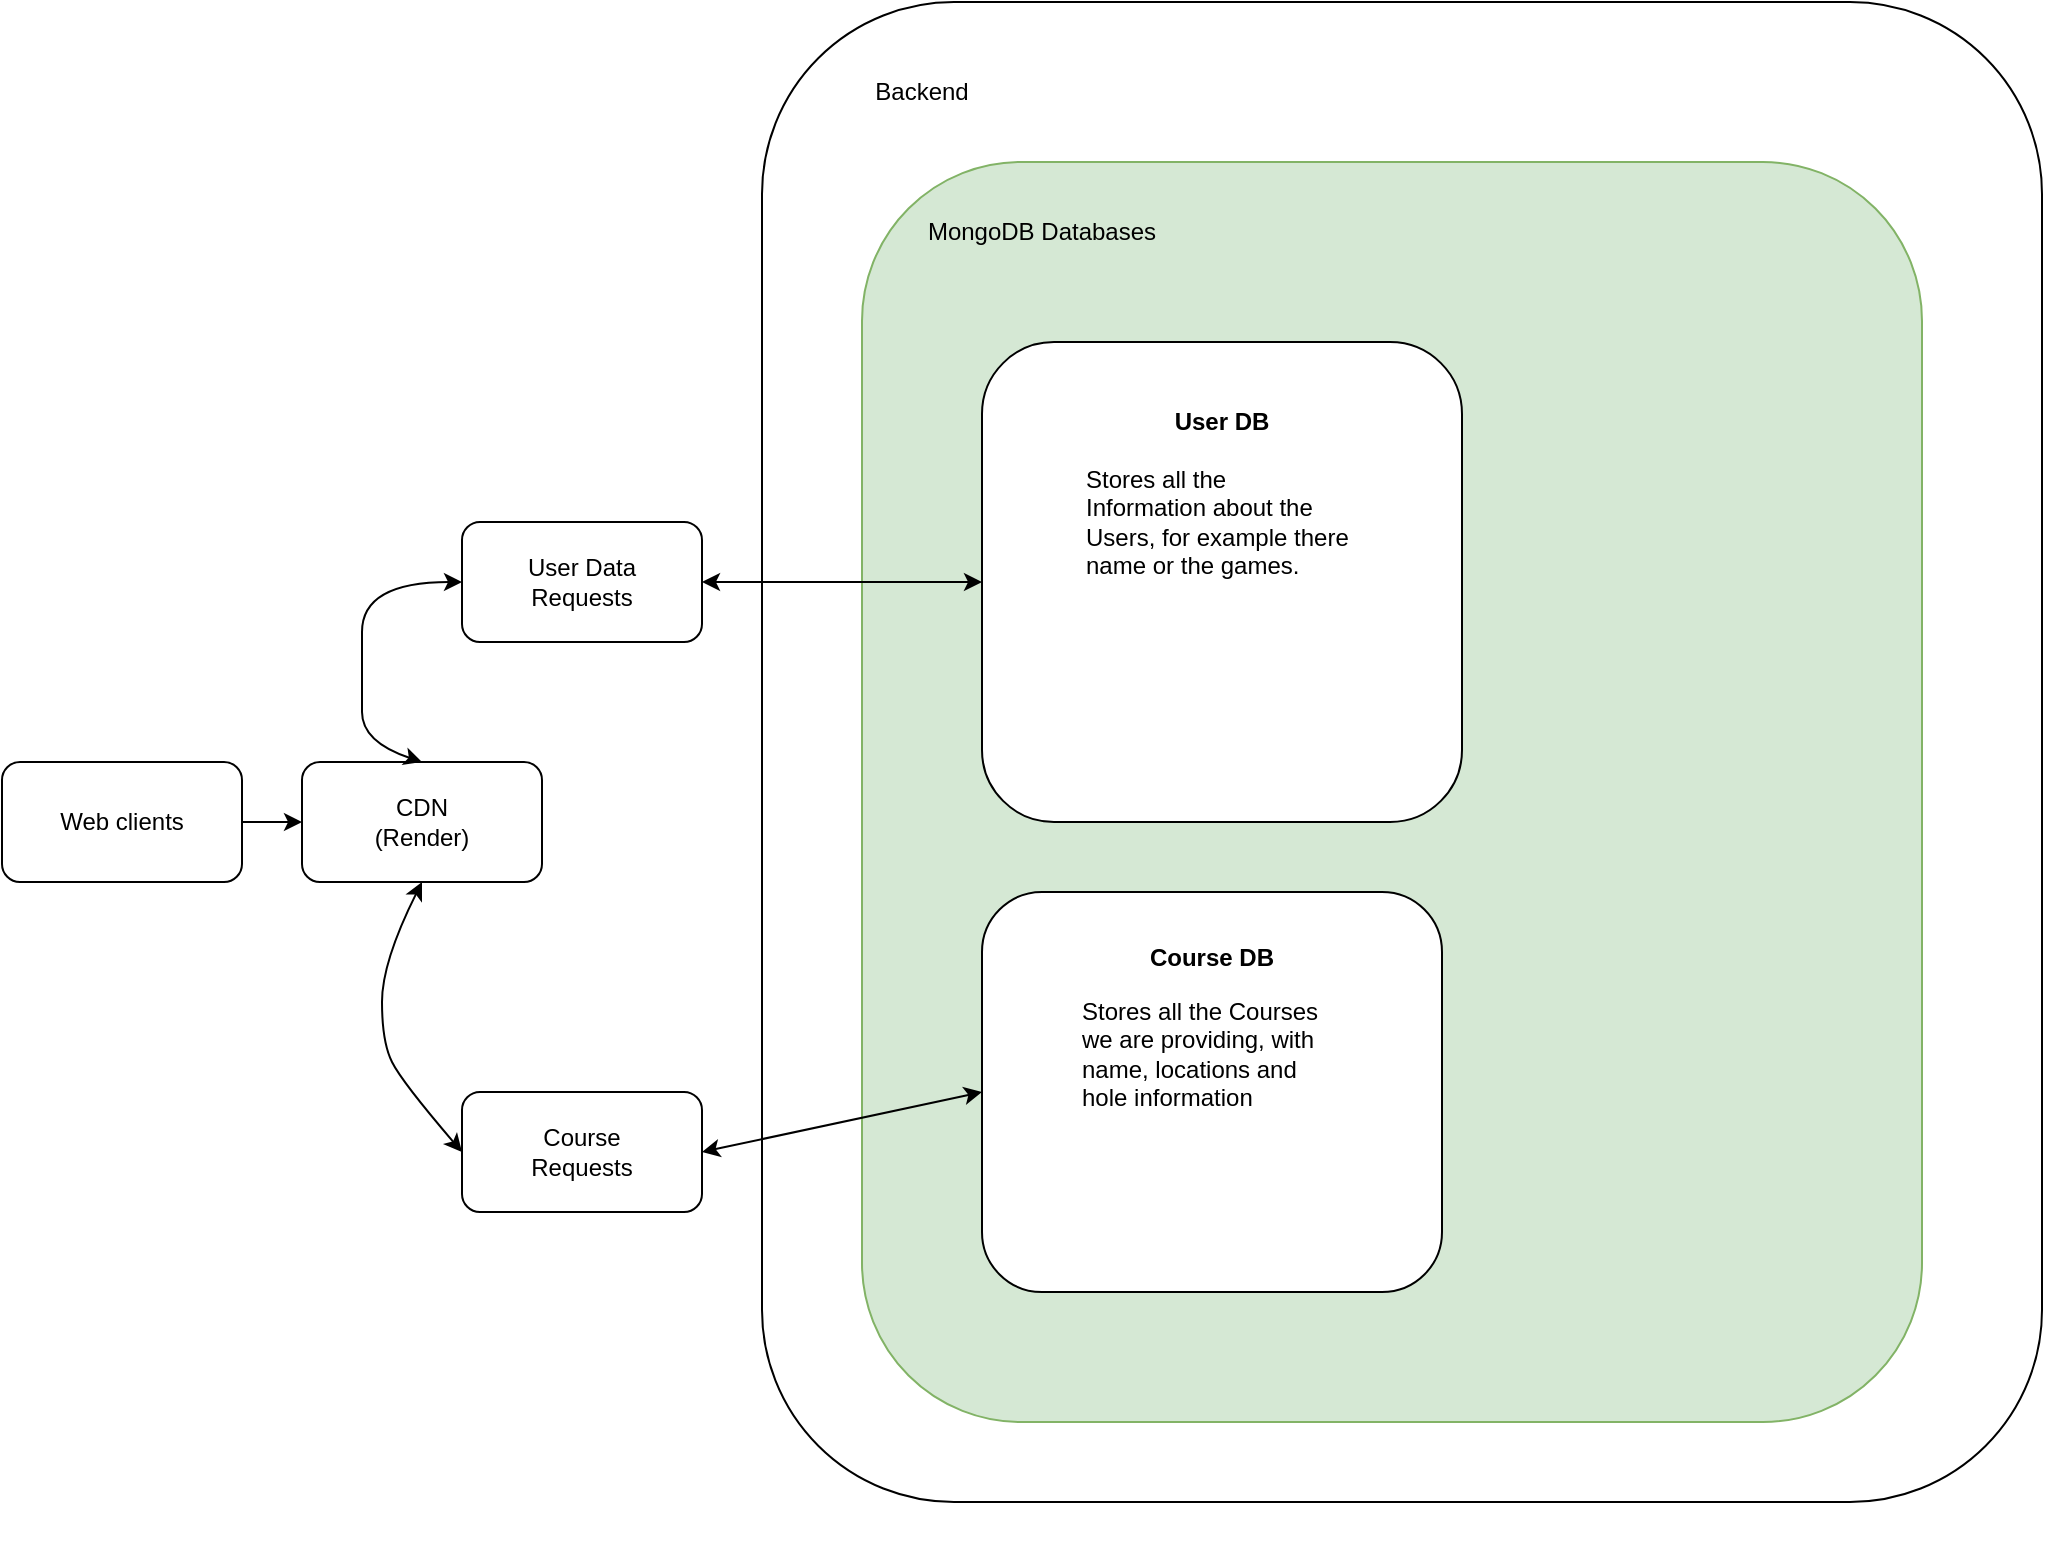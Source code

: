 <mxfile version="23.1.5" type="github">
  <diagram id="yPxyJZ8AM_hMuL3Unpa9" name="gitflow">
    <mxGraphModel dx="1641" dy="1198" grid="1" gridSize="10" guides="1" tooltips="1" connect="1" arrows="1" fold="1" page="1" pageScale="1" pageWidth="850" pageHeight="1100" math="0" shadow="0">
      <root>
        <mxCell id="0" />
        <mxCell id="1" parent="0" />
        <mxCell id="0qKvWKwBjN5wGiU4ssin-180" value="" style="group" parent="1" vertex="1" connectable="0">
          <mxGeometry x="-490" y="555" width="120" height="60" as="geometry" />
        </mxCell>
        <mxCell id="0qKvWKwBjN5wGiU4ssin-177" value="" style="rounded=1;whiteSpace=wrap;html=1;" parent="0qKvWKwBjN5wGiU4ssin-180" vertex="1">
          <mxGeometry width="120" height="60" as="geometry" />
        </mxCell>
        <mxCell id="0qKvWKwBjN5wGiU4ssin-178" value="Web clients" style="text;html=1;strokeColor=none;fillColor=none;align=center;verticalAlign=middle;whiteSpace=wrap;rounded=0;" parent="0qKvWKwBjN5wGiU4ssin-180" vertex="1">
          <mxGeometry x="25" y="15" width="70" height="30" as="geometry" />
        </mxCell>
        <mxCell id="0qKvWKwBjN5wGiU4ssin-182" value="" style="group" parent="1" vertex="1" connectable="0">
          <mxGeometry x="-340" y="555" width="120" height="60" as="geometry" />
        </mxCell>
        <mxCell id="0qKvWKwBjN5wGiU4ssin-179" value="" style="rounded=1;whiteSpace=wrap;html=1;" parent="0qKvWKwBjN5wGiU4ssin-182" vertex="1">
          <mxGeometry width="120" height="60" as="geometry" />
        </mxCell>
        <mxCell id="0qKvWKwBjN5wGiU4ssin-181" value="CDN (Render)" style="text;html=1;strokeColor=none;fillColor=none;align=center;verticalAlign=middle;whiteSpace=wrap;rounded=0;" parent="0qKvWKwBjN5wGiU4ssin-182" vertex="1">
          <mxGeometry x="30" y="15" width="60" height="30" as="geometry" />
        </mxCell>
        <mxCell id="0qKvWKwBjN5wGiU4ssin-185" value="" style="rounded=1;whiteSpace=wrap;html=1;" parent="1" vertex="1">
          <mxGeometry x="-110" y="175" width="640" height="750" as="geometry" />
        </mxCell>
        <mxCell id="lyG4uXMeecLFZcEq1d1h-22" value="Backend" style="text;html=1;strokeColor=none;fillColor=none;align=center;verticalAlign=middle;whiteSpace=wrap;rounded=0;" parent="1" vertex="1">
          <mxGeometry x="-60" y="205" width="60" height="30" as="geometry" />
        </mxCell>
        <mxCell id="lyG4uXMeecLFZcEq1d1h-23" value="" style="rounded=1;whiteSpace=wrap;html=1;fillColor=#d5e8d4;strokeColor=#82b366;" parent="1" vertex="1">
          <mxGeometry x="-60" y="255" width="530" height="630" as="geometry" />
        </mxCell>
        <mxCell id="lyG4uXMeecLFZcEq1d1h-5" value="" style="group;strokeColor=none;" parent="1" vertex="1" connectable="0">
          <mxGeometry y="345" width="400" height="240" as="geometry" />
        </mxCell>
        <mxCell id="0qKvWKwBjN5wGiU4ssin-188" value="" style="rounded=1;whiteSpace=wrap;html=1;" parent="lyG4uXMeecLFZcEq1d1h-5" vertex="1">
          <mxGeometry width="240" height="240" as="geometry" />
        </mxCell>
        <mxCell id="0qKvWKwBjN5wGiU4ssin-189" value="User DB" style="text;html=1;strokeColor=none;fillColor=none;align=center;verticalAlign=middle;whiteSpace=wrap;rounded=0;fontStyle=1" parent="lyG4uXMeecLFZcEq1d1h-5" vertex="1">
          <mxGeometry x="90" y="25" width="60" height="30" as="geometry" />
        </mxCell>
        <mxCell id="0qKvWKwBjN5wGiU4ssin-191" value="Stores all the Information about the Users, for example there name or the games." style="text;html=1;strokeColor=none;fillColor=none;align=left;verticalAlign=top;whiteSpace=wrap;rounded=0;" parent="lyG4uXMeecLFZcEq1d1h-5" vertex="1">
          <mxGeometry x="50" y="55" width="135" height="105" as="geometry" />
        </mxCell>
        <mxCell id="lyG4uXMeecLFZcEq1d1h-14" value="" style="group" parent="1" vertex="1" connectable="0">
          <mxGeometry y="620" width="230" height="200" as="geometry" />
        </mxCell>
        <mxCell id="lyG4uXMeecLFZcEq1d1h-15" value="" style="rounded=1;whiteSpace=wrap;html=1;" parent="lyG4uXMeecLFZcEq1d1h-14" vertex="1">
          <mxGeometry width="230.0" height="200" as="geometry" />
        </mxCell>
        <mxCell id="lyG4uXMeecLFZcEq1d1h-16" value="Course DB" style="text;html=1;strokeColor=none;fillColor=none;align=center;verticalAlign=middle;whiteSpace=wrap;rounded=0;fontStyle=1" parent="lyG4uXMeecLFZcEq1d1h-14" vertex="1">
          <mxGeometry x="55.06" y="20.83" width="119.88" height="25" as="geometry" />
        </mxCell>
        <mxCell id="lyG4uXMeecLFZcEq1d1h-31" value="Stores all the Courses we are providing, with name, locations and hole information" style="text;html=1;strokeColor=none;fillColor=none;align=left;verticalAlign=top;whiteSpace=wrap;rounded=0;" parent="lyG4uXMeecLFZcEq1d1h-14" vertex="1">
          <mxGeometry x="47.5" y="45.83" width="135" height="114" as="geometry" />
        </mxCell>
        <mxCell id="lyG4uXMeecLFZcEq1d1h-24" value="MongoDB Databases" style="text;html=1;strokeColor=none;fillColor=none;align=center;verticalAlign=middle;whiteSpace=wrap;rounded=0;" parent="1" vertex="1">
          <mxGeometry x="-30" y="275" width="120" height="30" as="geometry" />
        </mxCell>
        <mxCell id="lyG4uXMeecLFZcEq1d1h-25" value="" style="group" parent="1" vertex="1" connectable="0">
          <mxGeometry x="-260" y="435" width="120" height="60" as="geometry" />
        </mxCell>
        <mxCell id="lyG4uXMeecLFZcEq1d1h-11" value="" style="rounded=1;whiteSpace=wrap;html=1;" parent="lyG4uXMeecLFZcEq1d1h-25" vertex="1">
          <mxGeometry width="120" height="60" as="geometry" />
        </mxCell>
        <mxCell id="lyG4uXMeecLFZcEq1d1h-12" value="User Data Requests" style="text;html=1;strokeColor=none;fillColor=none;align=center;verticalAlign=middle;whiteSpace=wrap;rounded=0;" parent="lyG4uXMeecLFZcEq1d1h-25" vertex="1">
          <mxGeometry x="30" y="15" width="60" height="30" as="geometry" />
        </mxCell>
        <mxCell id="lyG4uXMeecLFZcEq1d1h-27" value="" style="group" parent="1" vertex="1" connectable="0">
          <mxGeometry x="-260" y="720" width="120" height="230" as="geometry" />
        </mxCell>
        <mxCell id="lyG4uXMeecLFZcEq1d1h-13" value="" style="rounded=1;whiteSpace=wrap;html=1;" parent="lyG4uXMeecLFZcEq1d1h-27" vertex="1">
          <mxGeometry width="120" height="60" as="geometry" />
        </mxCell>
        <mxCell id="lyG4uXMeecLFZcEq1d1h-21" value="Course Requests" style="text;html=1;strokeColor=none;fillColor=none;align=center;verticalAlign=middle;whiteSpace=wrap;rounded=0;" parent="lyG4uXMeecLFZcEq1d1h-27" vertex="1">
          <mxGeometry x="30" y="12.5" width="60" height="35" as="geometry" />
        </mxCell>
        <mxCell id="lyG4uXMeecLFZcEq1d1h-28" value="" style="endArrow=classic;html=1;rounded=0;exitX=1;exitY=0.5;exitDx=0;exitDy=0;entryX=0;entryY=0.5;entryDx=0;entryDy=0;" parent="1" source="0qKvWKwBjN5wGiU4ssin-177" target="0qKvWKwBjN5wGiU4ssin-179" edge="1">
          <mxGeometry width="50" height="50" relative="1" as="geometry">
            <mxPoint x="-400" y="695" as="sourcePoint" />
            <mxPoint x="-350" y="645" as="targetPoint" />
          </mxGeometry>
        </mxCell>
        <mxCell id="lyG4uXMeecLFZcEq1d1h-29" value="" style="endArrow=classic;startArrow=classic;html=1;rounded=0;exitX=0.5;exitY=0;exitDx=0;exitDy=0;entryX=0;entryY=0.5;entryDx=0;entryDy=0;curved=1;" parent="1" source="0qKvWKwBjN5wGiU4ssin-179" target="lyG4uXMeecLFZcEq1d1h-11" edge="1">
          <mxGeometry width="50" height="50" relative="1" as="geometry">
            <mxPoint x="-330" y="535" as="sourcePoint" />
            <mxPoint x="-280" y="485" as="targetPoint" />
            <Array as="points">
              <mxPoint x="-310" y="545" />
              <mxPoint x="-310" y="515" />
              <mxPoint x="-310" y="465" />
            </Array>
          </mxGeometry>
        </mxCell>
        <mxCell id="lyG4uXMeecLFZcEq1d1h-30" value="" style="endArrow=classic;startArrow=classic;html=1;rounded=0;exitX=0;exitY=0.5;exitDx=0;exitDy=0;entryX=0.5;entryY=1;entryDx=0;entryDy=0;curved=1;" parent="1" source="lyG4uXMeecLFZcEq1d1h-13" target="0qKvWKwBjN5wGiU4ssin-179" edge="1">
          <mxGeometry width="50" height="50" relative="1" as="geometry">
            <mxPoint x="-340" y="695" as="sourcePoint" />
            <mxPoint x="-290" y="635" as="targetPoint" />
            <Array as="points">
              <mxPoint x="-290" y="715" />
              <mxPoint x="-300" y="695" />
              <mxPoint x="-300" y="655" />
            </Array>
          </mxGeometry>
        </mxCell>
        <mxCell id="lyG4uXMeecLFZcEq1d1h-32" value="" style="endArrow=classic;startArrow=classic;html=1;rounded=0;exitX=1;exitY=0.5;exitDx=0;exitDy=0;entryX=0;entryY=0.5;entryDx=0;entryDy=0;" parent="1" source="lyG4uXMeecLFZcEq1d1h-11" target="0qKvWKwBjN5wGiU4ssin-188" edge="1">
          <mxGeometry width="50" height="50" relative="1" as="geometry">
            <mxPoint x="-180" y="295" as="sourcePoint" />
            <mxPoint x="-130" y="245" as="targetPoint" />
          </mxGeometry>
        </mxCell>
        <mxCell id="lyG4uXMeecLFZcEq1d1h-33" value="" style="endArrow=classic;startArrow=classic;html=1;rounded=0;entryX=1;entryY=0.5;entryDx=0;entryDy=0;exitX=0;exitY=0.5;exitDx=0;exitDy=0;" parent="1" source="lyG4uXMeecLFZcEq1d1h-15" target="lyG4uXMeecLFZcEq1d1h-13" edge="1">
          <mxGeometry width="50" height="50" relative="1" as="geometry">
            <mxPoint x="-280" y="865" as="sourcePoint" />
            <mxPoint x="-230" y="815" as="targetPoint" />
          </mxGeometry>
        </mxCell>
      </root>
    </mxGraphModel>
  </diagram>
</mxfile>
